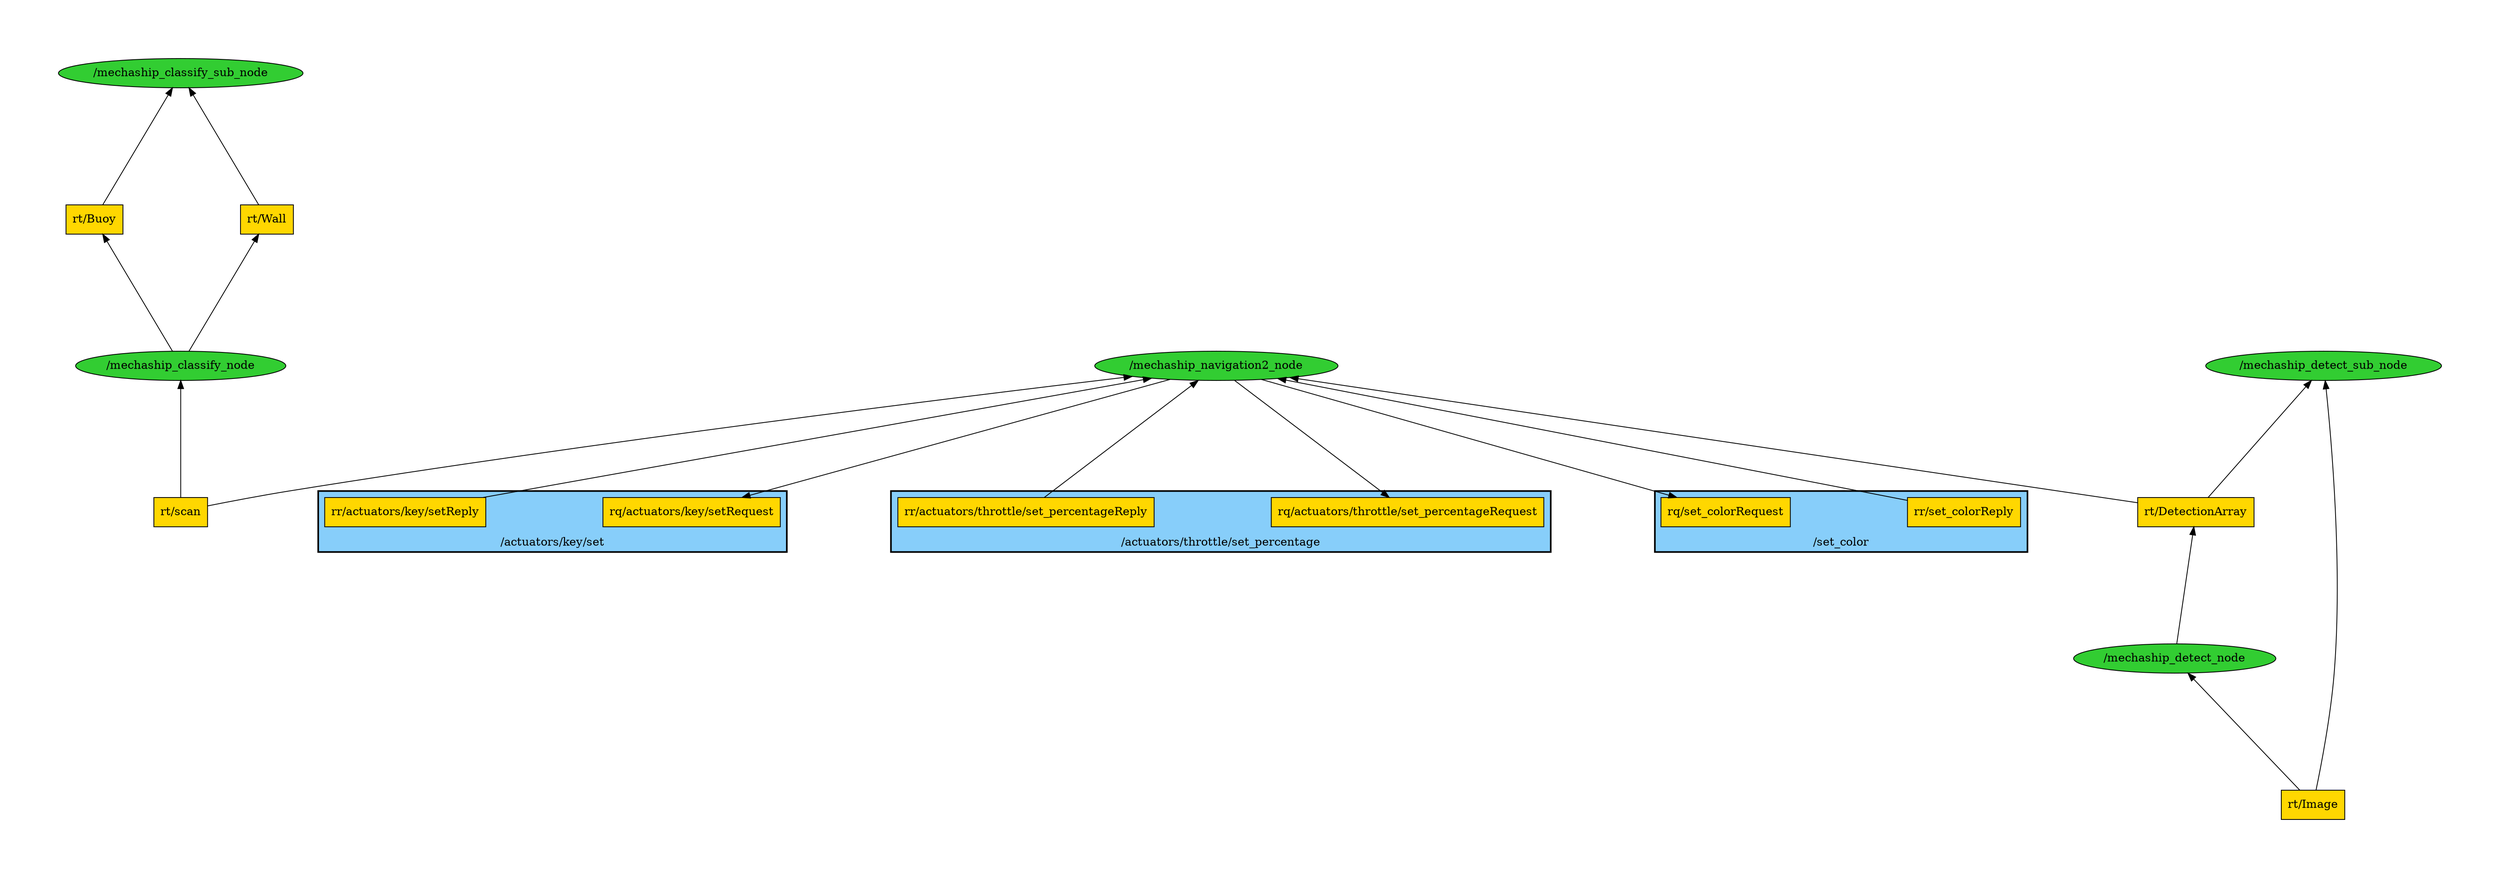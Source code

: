 digraph rosgraph {graph [pad="1", nodesep="2", rankdir="BT", ranksep="2"];"/mechaship_classify_node"[style=filled,fillcolor="limegreen"];"/mechaship_detect_sub_node"[style=filled,fillcolor="limegreen"];"/mechaship_navigation2_node"[style=filled,fillcolor="limegreen"];"/mechaship_classify_sub_node"[style=filled,fillcolor="limegreen"];"/mechaship_detect_node"[style=filled,fillcolor="limegreen"];"rt/scan"[shape=box,style=filled,fillcolor="gold"];"rt/Buoy"[shape=box,style=filled,fillcolor="gold"];"rt/DetectionArray"[shape=box,style=filled,fillcolor="gold"];"rt/Wall"[shape=box,style=filled,fillcolor="gold"];"rt/Image"[shape=box,style=filled,fillcolor="gold"];subgraph cluster_0 { style=filled;fillcolor="lightskyblue";penwidth=2;label="/actuators/key/set";"rq/actuators/key/setRequest"[shape=box,style=filled,fillcolor="gold"];"rr/actuators/key/setReply"[shape=box,style=filled,fillcolor="gold"];}subgraph cluster_1 { style=filled;fillcolor="lightskyblue";penwidth=2;label="/actuators/throttle/set_percentage";"rq/actuators/throttle/set_percentageRequest"[shape=box,style=filled,fillcolor="gold"];"rr/actuators/throttle/set_percentageReply"[shape=box,style=filled,fillcolor="gold"];}subgraph cluster_2 { style=filled;fillcolor="lightskyblue";penwidth=2;label="/set_color";"rr/set_colorReply"[shape=box,style=filled,fillcolor="gold"];"rq/set_colorRequest"[shape=box,style=filled,fillcolor="gold"];}"/mechaship_classify_node" -> "rt/Wall""/mechaship_classify_node" -> "rt/Buoy""rt/scan" -> "/mechaship_classify_node""rt/DetectionArray" -> "/mechaship_detect_sub_node""rt/Image" -> "/mechaship_detect_sub_node""rt/DetectionArray" -> "/mechaship_navigation2_node""rt/scan" -> "/mechaship_navigation2_node""/mechaship_navigation2_node" -> "rq/actuators/key/setRequest""rr/actuators/key/setReply" -> "/mechaship_navigation2_node""/mechaship_navigation2_node" -> "rq/actuators/throttle/set_percentageRequest""rr/actuators/throttle/set_percentageReply" -> "/mechaship_navigation2_node""/mechaship_navigation2_node" -> "rq/set_colorRequest""rr/set_colorReply" -> "/mechaship_navigation2_node""rt/Wall" -> "/mechaship_classify_sub_node""rt/Buoy" -> "/mechaship_classify_sub_node""/mechaship_detect_node" -> "rt/DetectionArray""rt/Image" -> "/mechaship_detect_node"}
